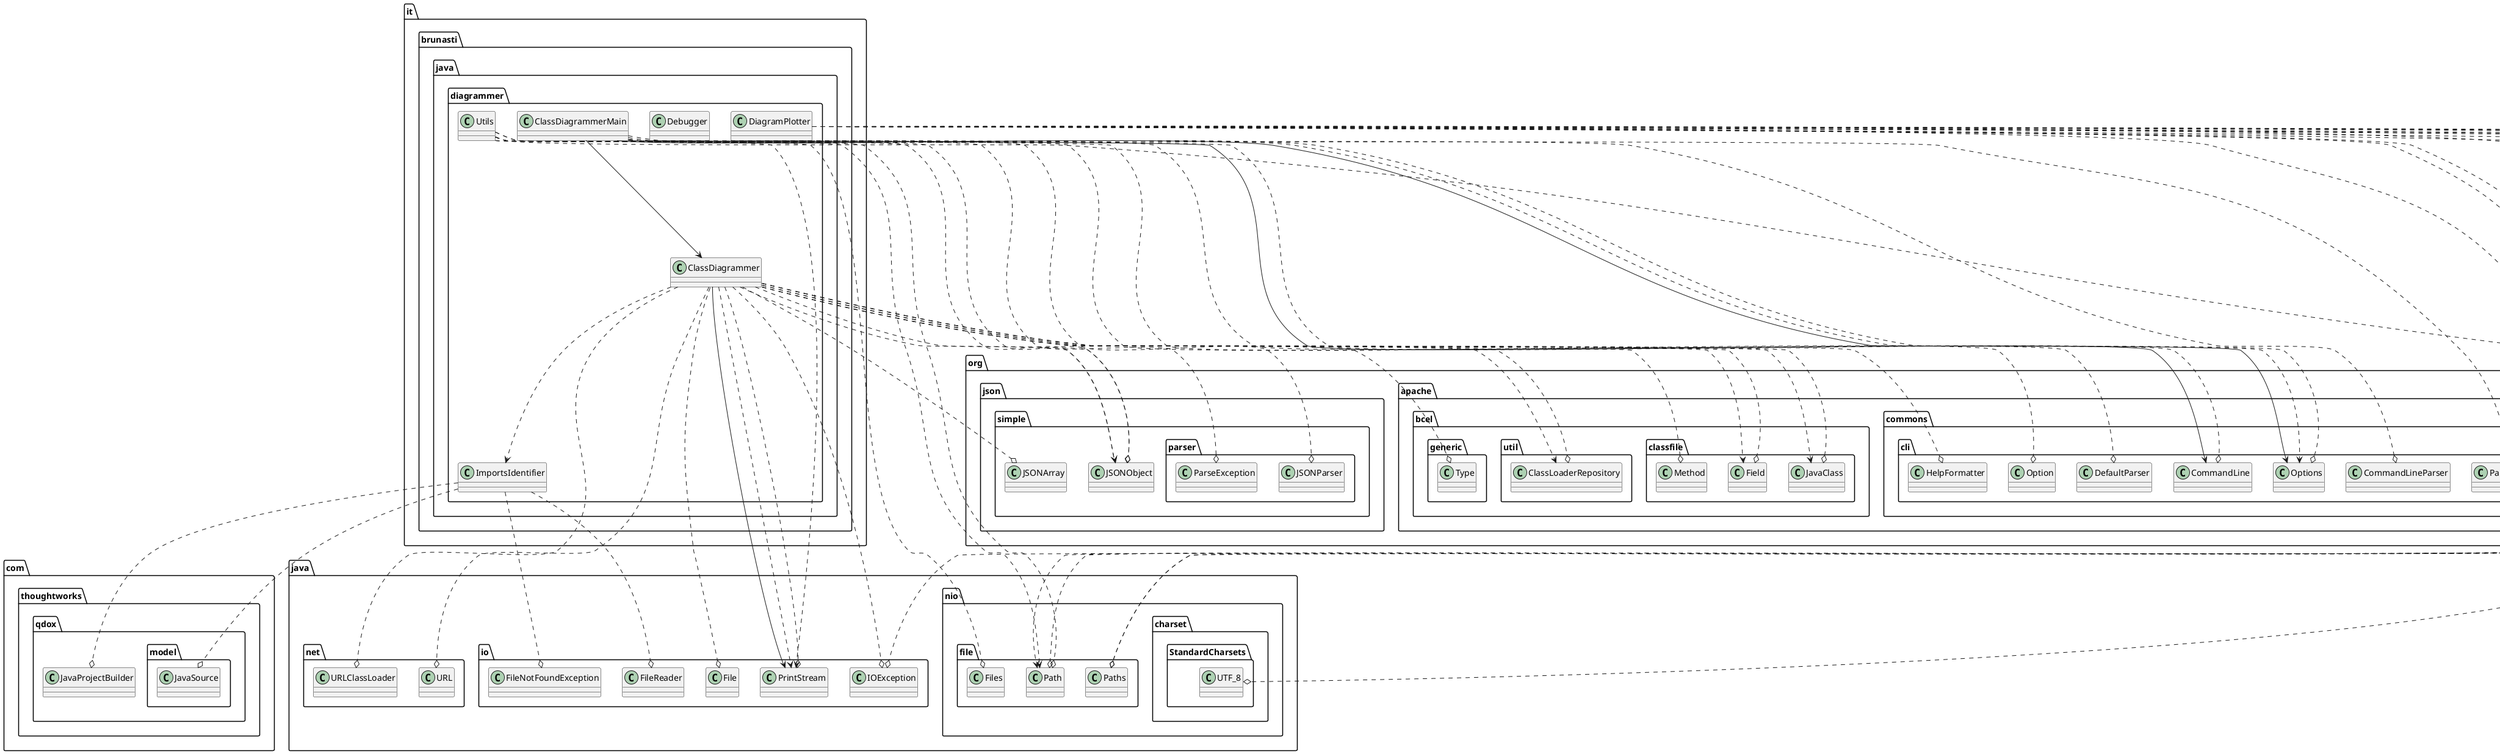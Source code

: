 @startuml
'https://plantuml.com/class-diagram

' GENERATE CLASS DIAGRAM ===========
' Generator       : it.brunasti.java.diagrammer.ClassDiagrammer
' Path            : [./target/classes]
' Java Files Path : [./src/main/java/]
' Configuration   : [./docs/config.json]
' Generated at    : Wed Apr 03 12:49:56 CEST 2024



' CLASSES =======
class it.brunasti.java.diagrammer.ClassDiagrammer
class it.brunasti.java.diagrammer.Utils
class it.brunasti.java.diagrammer.Debugger
class it.brunasti.java.diagrammer.ClassDiagrammerMain
class it.brunasti.java.diagrammer.ImportsIdentifier
class it.brunasti.java.diagrammer.DiagramPlotter

' INHERITANCES =======

' IMPLEMENT INTERFACE =======

' FIELDS =======
it.brunasti.java.diagrammer.ClassDiagrammer --> java.io.PrintStream
it.brunasti.java.diagrammer.ClassDiagrammerMain --> org.apache.commons.cli.CommandLine
it.brunasti.java.diagrammer.ClassDiagrammerMain --> it.brunasti.java.diagrammer.ClassDiagrammer
it.brunasti.java.diagrammer.ClassDiagrammerMain --> org.apache.commons.cli.Options

' USES =======
it.brunasti.java.diagrammer.ClassDiagrammer ..> java.io.PrintStream
it.brunasti.java.diagrammer.ClassDiagrammer ..> org.json.simple.JSONObject
it.brunasti.java.diagrammer.ClassDiagrammer ..> org.apache.bcel.classfile.JavaClass
it.brunasti.java.diagrammer.ClassDiagrammer ..> org.apache.bcel.classfile.Field
it.brunasti.java.diagrammer.ClassDiagrammer ..> org.apache.bcel.util.ClassLoaderRepository
it.brunasti.java.diagrammer.ClassDiagrammer ..> it.brunasti.java.diagrammer.ImportsIdentifier
it.brunasti.java.diagrammer.Utils ..> java.io.PrintStream
it.brunasti.java.diagrammer.Utils ..> org.json.simple.JSONObject
it.brunasti.java.diagrammer.Utils ..> java.nio.file.Path
it.brunasti.java.diagrammer.ClassDiagrammerMain ..> org.apache.commons.cli.Options
it.brunasti.java.diagrammer.DiagramPlotter ..> java.nio.file.Path

' IMPORTS =======
' Java Files Path : ./src/main/java/
' it.brunasti.java.diagrammer.ClassDiagrammer
it.brunasti.java.diagrammer.ClassDiagrammer ..o java.io.PrintStream
it.brunasti.java.diagrammer.ClassDiagrammer ..o org.apache.bcel.util.ClassLoaderRepository
it.brunasti.java.diagrammer.ClassDiagrammer ..o org.apache.bcel.classfile.Field
it.brunasti.java.diagrammer.ClassDiagrammer ..o java.net.URL
it.brunasti.java.diagrammer.ClassDiagrammer ..o org.apache.bcel.classfile.Method
it.brunasti.java.diagrammer.ClassDiagrammer ..o java.io.IOException
it.brunasti.java.diagrammer.ClassDiagrammer ..o org.json.simple.JSONArray
it.brunasti.java.diagrammer.ClassDiagrammer ..o java.io.File
it.brunasti.java.diagrammer.ClassDiagrammer ..o java.net.URLClassLoader
it.brunasti.java.diagrammer.ClassDiagrammer ..o org.json.simple.JSONObject
it.brunasti.java.diagrammer.ClassDiagrammer ..o org.apache.bcel.generic.Type
it.brunasti.java.diagrammer.ClassDiagrammer ..o org.apache.bcel.classfile.JavaClass

' it.brunasti.java.diagrammer.Utils
it.brunasti.java.diagrammer.Utils ..o org.json.simple.JSONObject
it.brunasti.java.diagrammer.Utils ..o org.json.simple.parser.ParseException
it.brunasti.java.diagrammer.Utils ..o java.nio.file.Files
it.brunasti.java.diagrammer.Utils ..o java.nio.file.Paths
it.brunasti.java.diagrammer.Utils ..o org.json.simple.parser.JSONParser
it.brunasti.java.diagrammer.Utils ..o java.nio.file.Path

' it.brunasti.java.diagrammer.Debugger

' it.brunasti.java.diagrammer.ClassDiagrammerMain
it.brunasti.java.diagrammer.ClassDiagrammerMain ..o org.apache.commons.cli.CommandLineParser
it.brunasti.java.diagrammer.ClassDiagrammerMain ..o org.apache.commons.cli.ParseException
it.brunasti.java.diagrammer.ClassDiagrammerMain ..o org.apache.commons.cli.Options
it.brunasti.java.diagrammer.ClassDiagrammerMain ..o org.apache.commons.cli.CommandLine
it.brunasti.java.diagrammer.ClassDiagrammerMain ..o org.apache.commons.cli.HelpFormatter
it.brunasti.java.diagrammer.ClassDiagrammerMain ..o org.apache.commons.cli.Option
it.brunasti.java.diagrammer.ClassDiagrammerMain ..o org.apache.commons.cli.DefaultParser

' it.brunasti.java.diagrammer.ImportsIdentifier
it.brunasti.java.diagrammer.ImportsIdentifier ..o com.thoughtworks.qdox.JavaProjectBuilder
it.brunasti.java.diagrammer.ImportsIdentifier ..o com.thoughtworks.qdox.model.JavaSource
it.brunasti.java.diagrammer.ImportsIdentifier ..o java.io.FileReader
it.brunasti.java.diagrammer.ImportsIdentifier ..o java.io.FileNotFoundException

' it.brunasti.java.diagrammer.DiagramPlotter
it.brunasti.java.diagrammer.DiagramPlotter ..o net.sourceforge.plantuml.core.Diagram
it.brunasti.java.diagrammer.DiagramPlotter ..o net.sourceforge.plantuml.file.SuggestedFile
it.brunasti.java.diagrammer.DiagramPlotter ..o net.sourceforge.plantuml.FileFormatOption
it.brunasti.java.diagrammer.DiagramPlotter ..o java.io.IOException
it.brunasti.java.diagrammer.DiagramPlotter ..o net.sourceforge.plantuml.FileImageData
it.brunasti.java.diagrammer.DiagramPlotter ..o  net.sourceforge.plantuml.FileFormat.PNG
it.brunasti.java.diagrammer.DiagramPlotter ..o java.nio.file.Paths
it.brunasti.java.diagrammer.DiagramPlotter ..o net.sourceforge.plantuml.PSystemUtils
it.brunasti.java.diagrammer.DiagramPlotter ..o net.sourceforge.plantuml.preproc.Defines
it.brunasti.java.diagrammer.DiagramPlotter ..o  java.nio.charset.StandardCharsets.UTF_8
it.brunasti.java.diagrammer.DiagramPlotter ..o java.nio.file.Path
it.brunasti.java.diagrammer.DiagramPlotter ..o net.sourceforge.plantuml.SourceStringReader



@enduml

